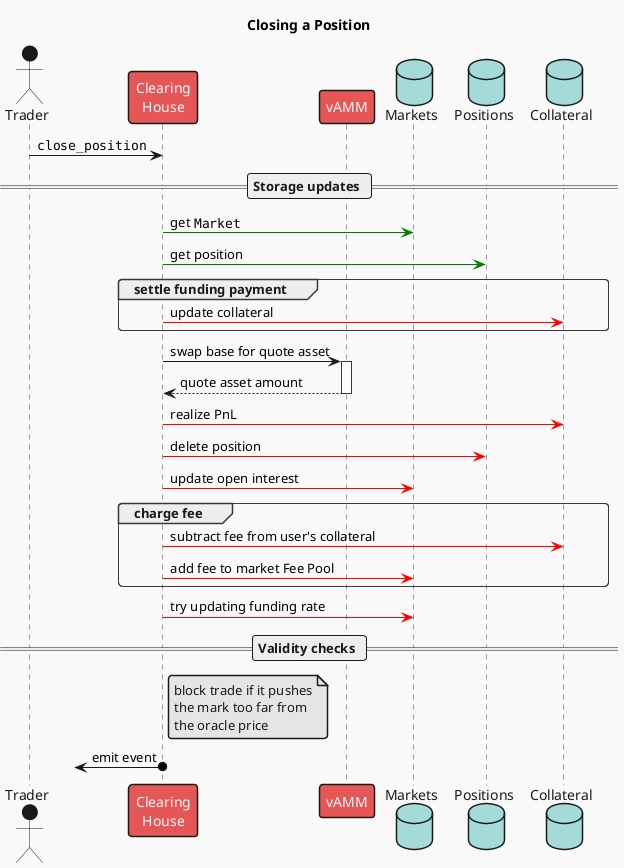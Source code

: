 @startuml close_position
!theme mars

title Closing a Position

actor "Trader" as user
participant "Clearing\nHouse" as ch
participant "vAMM" as vamm
database "Markets" as mkts
database "Positions" as positions
database "Collateral" as accs

user -> ch : ""close_position""

== Storage updates ==

ch -[#green]> mkts : get ""Market""
ch -[#green]> positions : get position
'note right CH: compute quote asset\nnotional amount

group settle funding payment
ch -[#red]> accs : update collateral
end

ch -> vamm ++ : swap base for quote asset
return quote asset amount

ch -[#red]> accs : realize PnL

ch -[#red]> positions : delete position
ch -[#red]> mkts : update open interest

group charge fee
ch -[#red]> accs : subtract fee from user's collateral
ch -[#red]> mkts : add fee to market Fee Pool
end

ch -[#red]> mkts : try updating funding rate

== Validity checks ==

note right ch
block trade if it pushes
the mark too far from
the oracle price
end note

?<-o ch : emit event
@enduml
